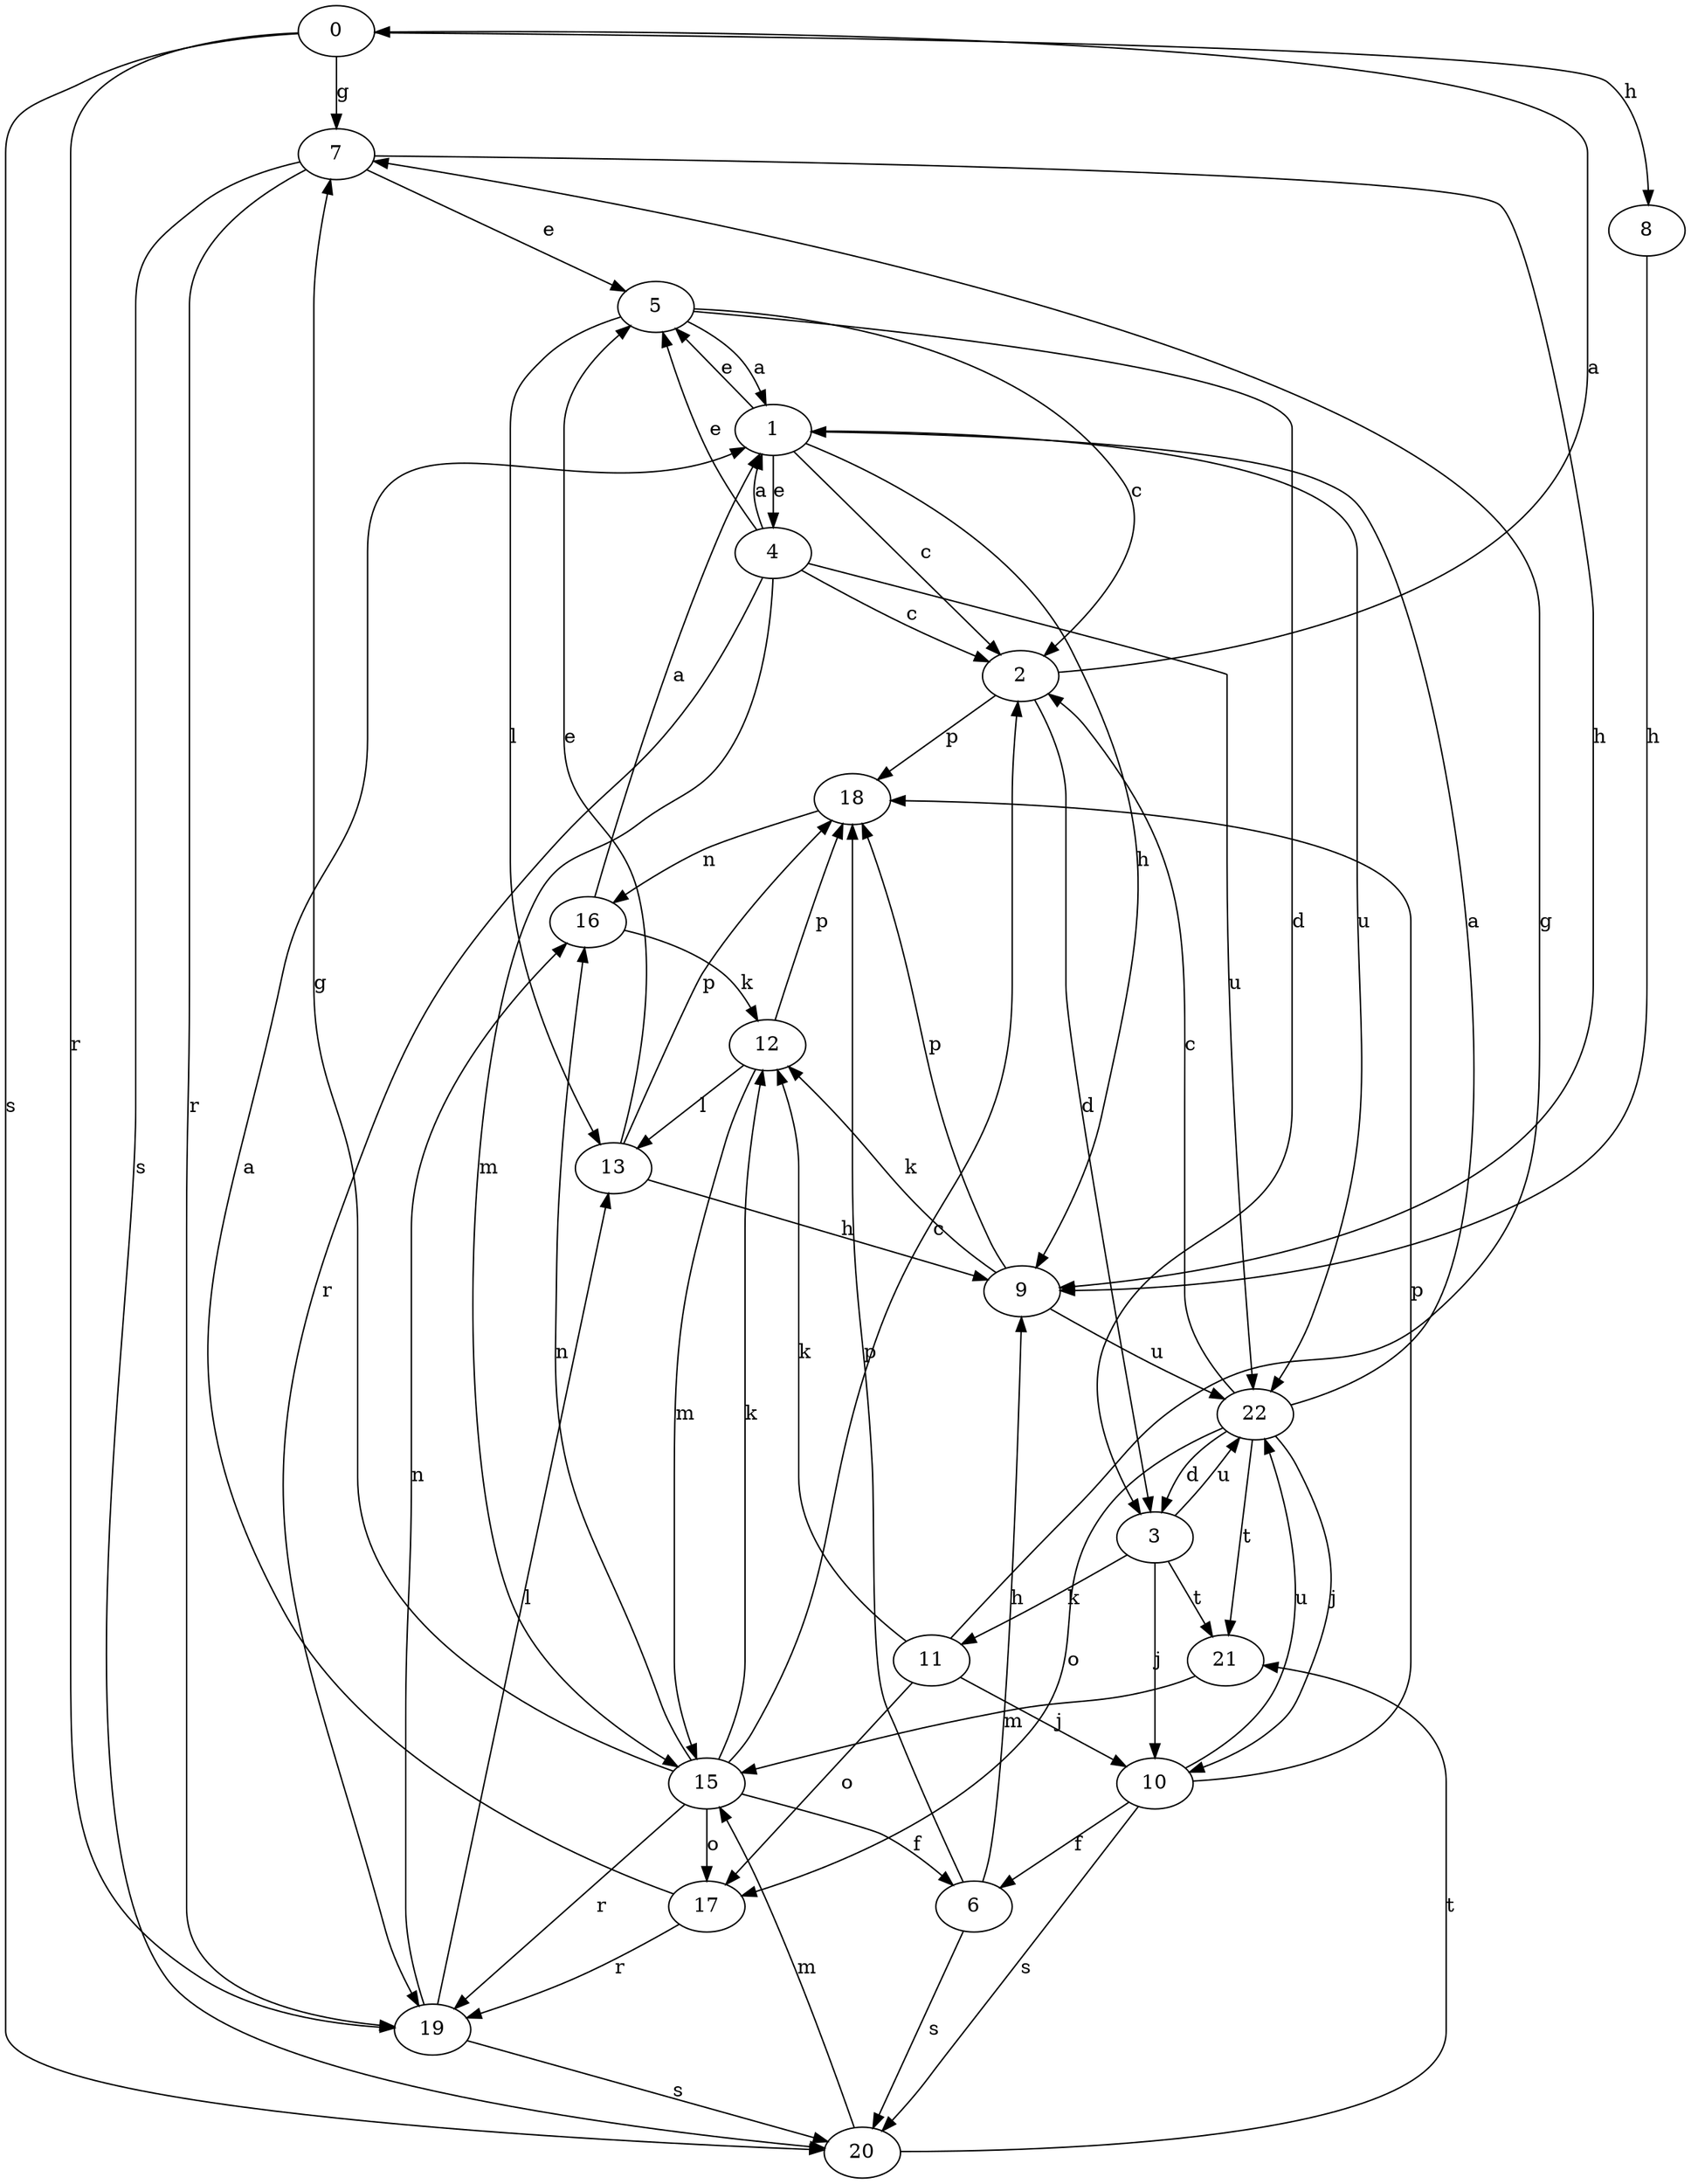 strict digraph  {
0;
1;
2;
3;
4;
5;
6;
7;
8;
9;
10;
11;
12;
13;
15;
16;
17;
18;
19;
20;
21;
22;
0 -> 7  [label=g];
0 -> 8  [label=h];
0 -> 19  [label=r];
0 -> 20  [label=s];
1 -> 2  [label=c];
1 -> 4  [label=e];
1 -> 5  [label=e];
1 -> 9  [label=h];
1 -> 22  [label=u];
2 -> 0  [label=a];
2 -> 3  [label=d];
2 -> 18  [label=p];
3 -> 10  [label=j];
3 -> 11  [label=k];
3 -> 21  [label=t];
3 -> 22  [label=u];
4 -> 1  [label=a];
4 -> 2  [label=c];
4 -> 5  [label=e];
4 -> 15  [label=m];
4 -> 19  [label=r];
4 -> 22  [label=u];
5 -> 1  [label=a];
5 -> 2  [label=c];
5 -> 3  [label=d];
5 -> 13  [label=l];
6 -> 9  [label=h];
6 -> 18  [label=p];
6 -> 20  [label=s];
7 -> 5  [label=e];
7 -> 9  [label=h];
7 -> 19  [label=r];
7 -> 20  [label=s];
8 -> 9  [label=h];
9 -> 12  [label=k];
9 -> 18  [label=p];
9 -> 22  [label=u];
10 -> 6  [label=f];
10 -> 18  [label=p];
10 -> 20  [label=s];
10 -> 22  [label=u];
11 -> 7  [label=g];
11 -> 10  [label=j];
11 -> 12  [label=k];
11 -> 17  [label=o];
12 -> 13  [label=l];
12 -> 15  [label=m];
12 -> 18  [label=p];
13 -> 5  [label=e];
13 -> 9  [label=h];
13 -> 18  [label=p];
15 -> 2  [label=c];
15 -> 6  [label=f];
15 -> 7  [label=g];
15 -> 12  [label=k];
15 -> 16  [label=n];
15 -> 17  [label=o];
15 -> 19  [label=r];
16 -> 1  [label=a];
16 -> 12  [label=k];
17 -> 1  [label=a];
17 -> 19  [label=r];
18 -> 16  [label=n];
19 -> 13  [label=l];
19 -> 16  [label=n];
19 -> 20  [label=s];
20 -> 15  [label=m];
20 -> 21  [label=t];
21 -> 15  [label=m];
22 -> 1  [label=a];
22 -> 2  [label=c];
22 -> 3  [label=d];
22 -> 10  [label=j];
22 -> 17  [label=o];
22 -> 21  [label=t];
}
